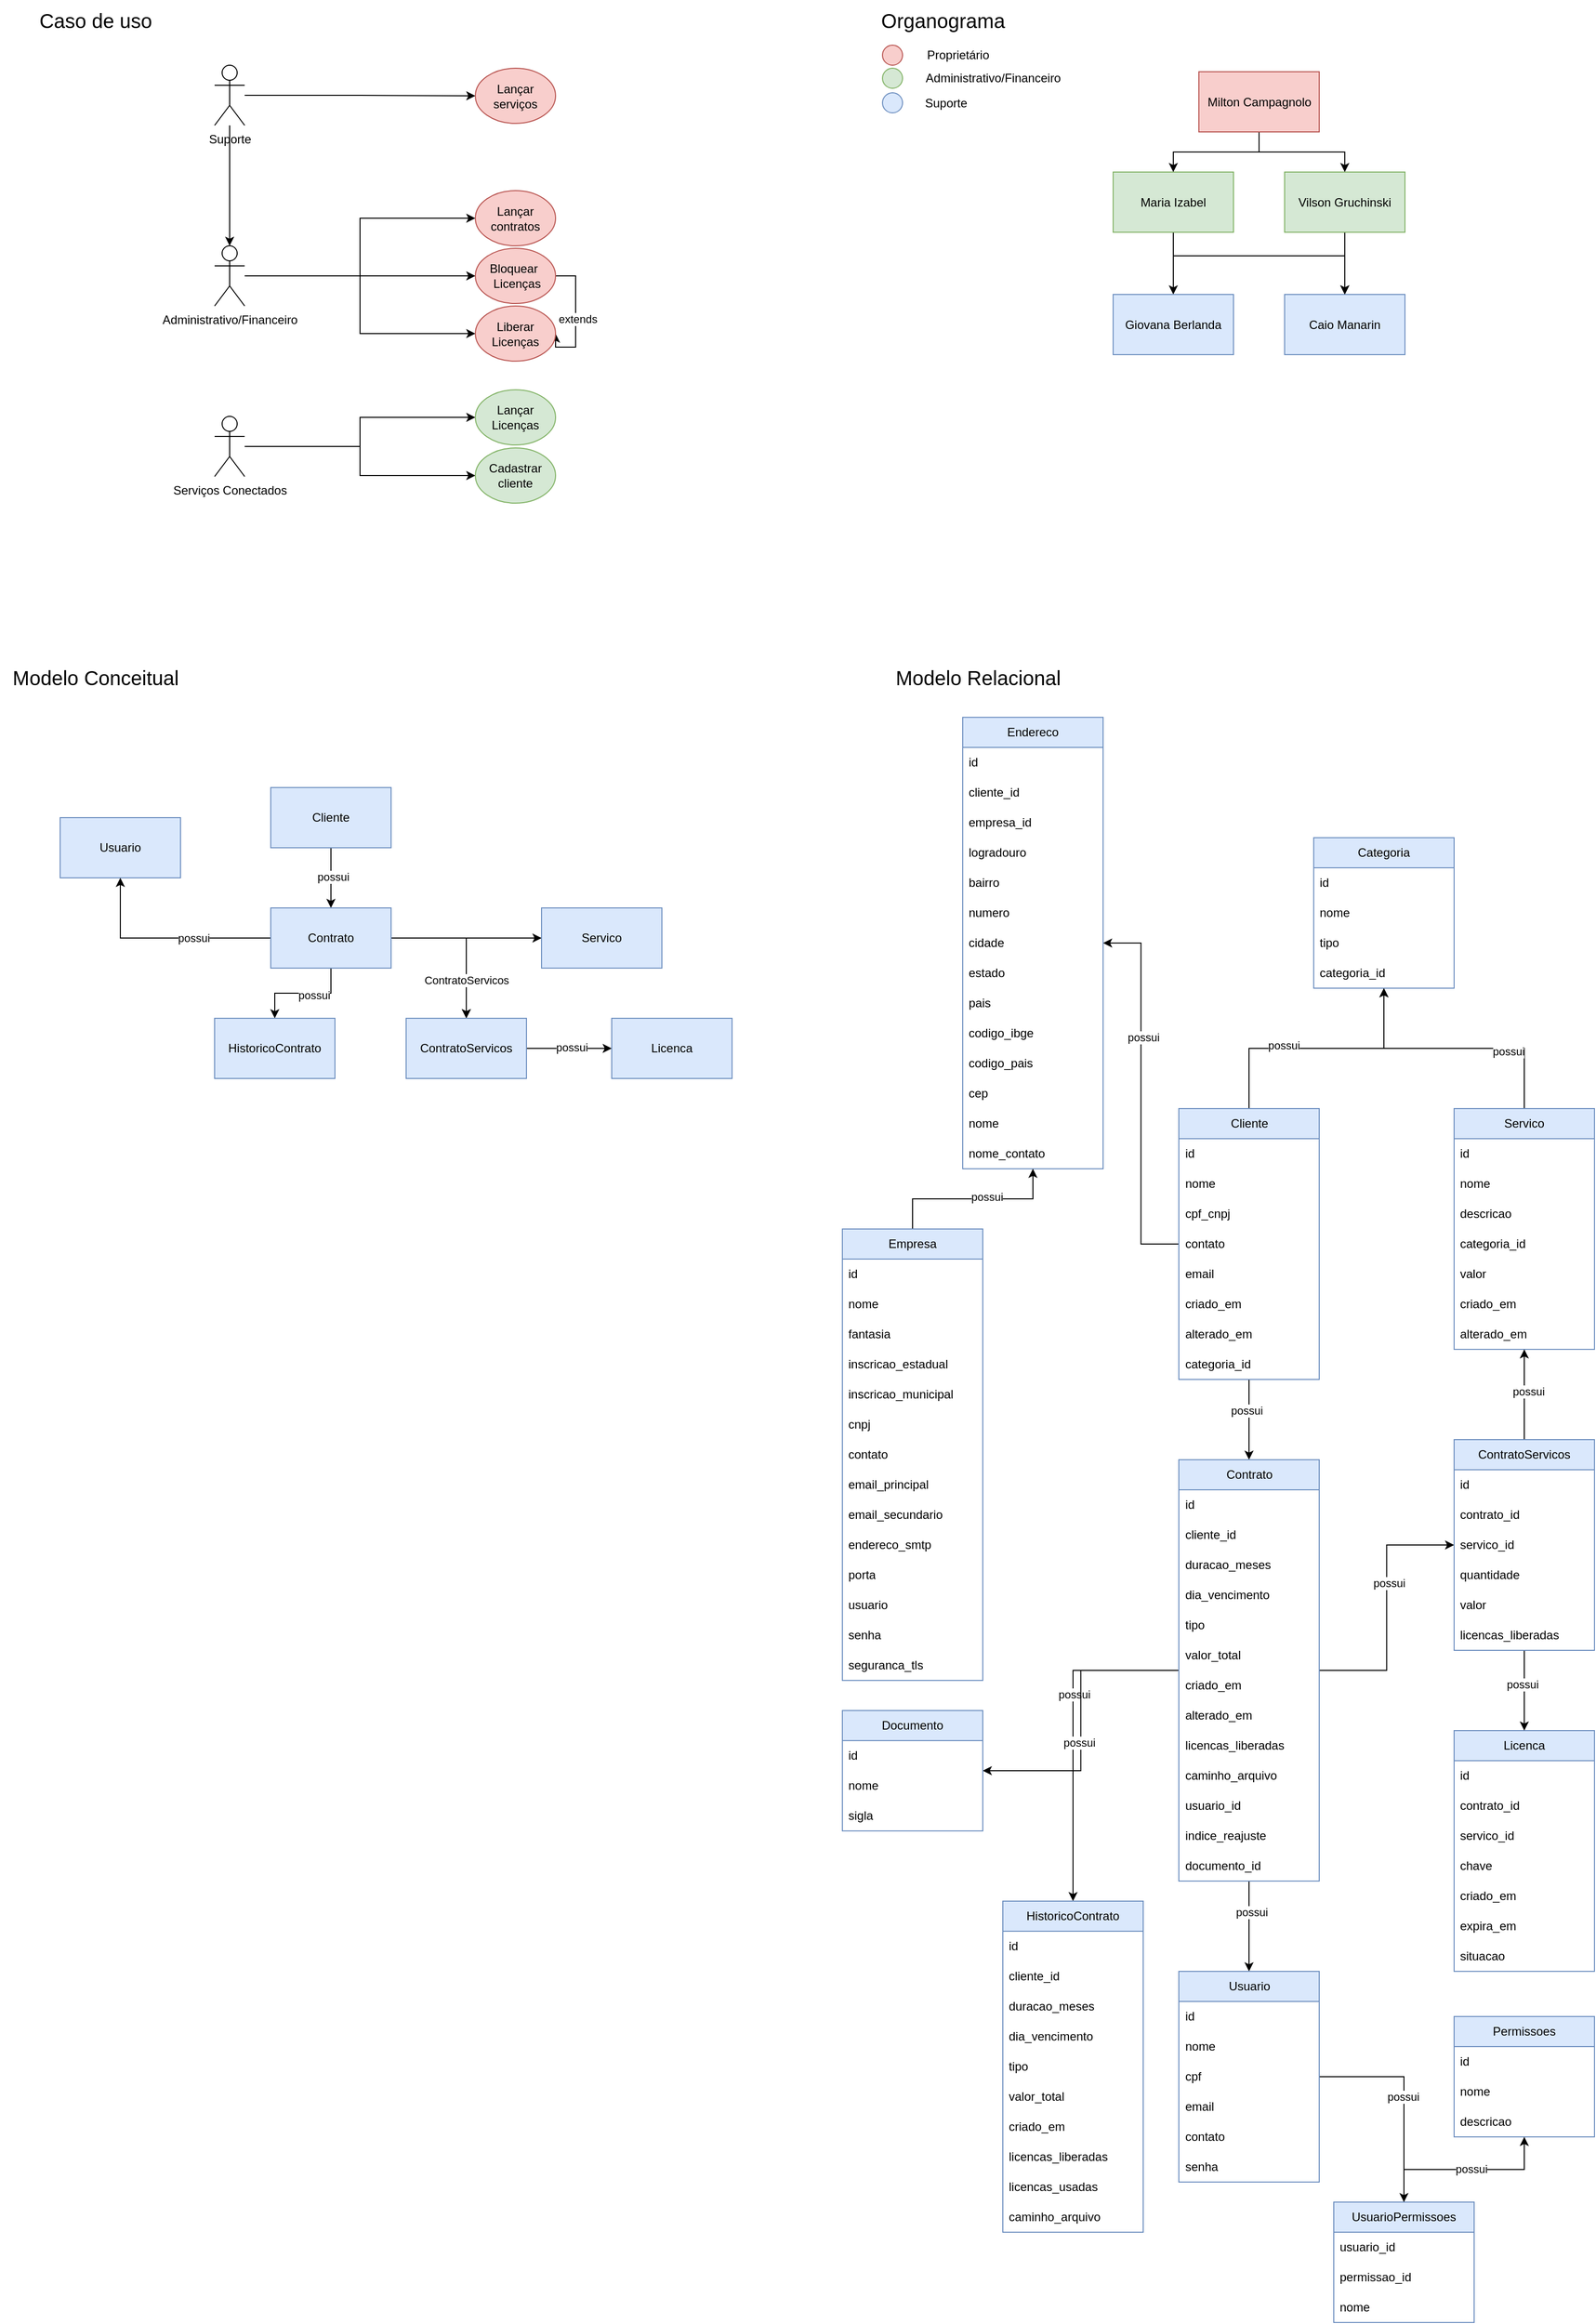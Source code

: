 <mxfile version="24.7.17">
  <diagram name="Página-1" id="0UEJOVfcUPWfkGjR_aAR">
    <mxGraphModel dx="1195" dy="615" grid="1" gridSize="10" guides="1" tooltips="1" connect="1" arrows="1" fold="1" page="1" pageScale="1" pageWidth="827" pageHeight="1169" math="0" shadow="0">
      <root>
        <mxCell id="0" />
        <mxCell id="1" parent="0" />
        <mxCell id="k6ylDdskmMeq9ksoNRne-4" value="" style="edgeStyle=orthogonalEdgeStyle;rounded=0;orthogonalLoop=1;jettySize=auto;html=1;entryX=0.5;entryY=0;entryDx=0;entryDy=0;entryPerimeter=0;" parent="1" source="k6ylDdskmMeq9ksoNRne-1" target="k6ylDdskmMeq9ksoNRne-2" edge="1">
          <mxGeometry relative="1" as="geometry">
            <mxPoint x="259" y="220.0" as="targetPoint" />
          </mxGeometry>
        </mxCell>
        <mxCell id="k6ylDdskmMeq9ksoNRne-11" style="edgeStyle=orthogonalEdgeStyle;rounded=0;orthogonalLoop=1;jettySize=auto;html=1;entryX=0;entryY=0.5;entryDx=0;entryDy=0;" parent="1" source="k6ylDdskmMeq9ksoNRne-1" target="k6ylDdskmMeq9ksoNRne-9" edge="1">
          <mxGeometry relative="1" as="geometry" />
        </mxCell>
        <mxCell id="k6ylDdskmMeq9ksoNRne-1" value="Suporte" style="shape=umlActor;verticalLabelPosition=bottom;verticalAlign=top;html=1;outlineConnect=0;" parent="1" vertex="1">
          <mxGeometry x="244" y="80" width="30" height="60" as="geometry" />
        </mxCell>
        <mxCell id="k6ylDdskmMeq9ksoNRne-13" style="edgeStyle=orthogonalEdgeStyle;rounded=0;orthogonalLoop=1;jettySize=auto;html=1;entryX=0;entryY=0.5;entryDx=0;entryDy=0;" parent="1" source="k6ylDdskmMeq9ksoNRne-2" target="k6ylDdskmMeq9ksoNRne-5" edge="1">
          <mxGeometry relative="1" as="geometry" />
        </mxCell>
        <mxCell id="cDPr39Hs8FU865Z53OOH-1" style="edgeStyle=orthogonalEdgeStyle;rounded=0;orthogonalLoop=1;jettySize=auto;html=1;entryX=0;entryY=0.5;entryDx=0;entryDy=0;" parent="1" source="k6ylDdskmMeq9ksoNRne-2" target="k6ylDdskmMeq9ksoNRne-8" edge="1">
          <mxGeometry relative="1" as="geometry" />
        </mxCell>
        <mxCell id="cDPr39Hs8FU865Z53OOH-3" style="edgeStyle=orthogonalEdgeStyle;rounded=0;orthogonalLoop=1;jettySize=auto;html=1;entryX=0;entryY=0.5;entryDx=0;entryDy=0;" parent="1" source="k6ylDdskmMeq9ksoNRne-2" target="cDPr39Hs8FU865Z53OOH-2" edge="1">
          <mxGeometry relative="1" as="geometry" />
        </mxCell>
        <mxCell id="k6ylDdskmMeq9ksoNRne-2" value="Administrativo/Financeiro" style="shape=umlActor;verticalLabelPosition=bottom;verticalAlign=top;html=1;outlineConnect=0;" parent="1" vertex="1">
          <mxGeometry x="244" y="260" width="30" height="60" as="geometry" />
        </mxCell>
        <mxCell id="k6ylDdskmMeq9ksoNRne-5" value="&lt;span style=&quot;line-height: 107%; font-family: Arial, sans-serif;&quot;&gt;Lançar&lt;br&gt;contratos&lt;/span&gt;" style="ellipse;whiteSpace=wrap;html=1;fillColor=#f8cecc;strokeColor=#b85450;" parent="1" vertex="1">
          <mxGeometry x="504" y="205" width="80" height="55" as="geometry" />
        </mxCell>
        <mxCell id="cDPr39Hs8FU865Z53OOH-23" style="edgeStyle=orthogonalEdgeStyle;rounded=0;orthogonalLoop=1;jettySize=auto;html=1;entryX=1;entryY=0.5;entryDx=0;entryDy=0;" parent="1" source="k6ylDdskmMeq9ksoNRne-8" target="cDPr39Hs8FU865Z53OOH-2" edge="1">
          <mxGeometry relative="1" as="geometry">
            <Array as="points">
              <mxPoint x="604" y="290" />
              <mxPoint x="604" y="361" />
            </Array>
          </mxGeometry>
        </mxCell>
        <mxCell id="cDPr39Hs8FU865Z53OOH-24" value="extends" style="edgeLabel;html=1;align=center;verticalAlign=middle;resizable=0;points=[];" parent="cDPr39Hs8FU865Z53OOH-23" vertex="1" connectable="0">
          <mxGeometry x="0.011" y="2" relative="1" as="geometry">
            <mxPoint as="offset" />
          </mxGeometry>
        </mxCell>
        <mxCell id="k6ylDdskmMeq9ksoNRne-8" value="Bloquear&amp;nbsp; &amp;nbsp;&lt;span style=&quot;background-color: initial;&quot;&gt;Licenças&lt;/span&gt;" style="ellipse;whiteSpace=wrap;html=1;fillColor=#f8cecc;strokeColor=#b85450;" parent="1" vertex="1">
          <mxGeometry x="504" y="262.5" width="80" height="55" as="geometry" />
        </mxCell>
        <mxCell id="k6ylDdskmMeq9ksoNRne-9" value="&lt;font style=&quot;font-size: 12px;&quot; face=&quot;Arial, sans-serif&quot;&gt;Lançar serviços&lt;/font&gt;" style="ellipse;whiteSpace=wrap;html=1;fillColor=#f8cecc;strokeColor=#b85450;" parent="1" vertex="1">
          <mxGeometry x="504" y="83" width="80" height="55" as="geometry" />
        </mxCell>
        <mxCell id="cDPr39Hs8FU865Z53OOH-16" style="edgeStyle=orthogonalEdgeStyle;rounded=0;orthogonalLoop=1;jettySize=auto;html=1;entryX=0.5;entryY=0;entryDx=0;entryDy=0;" parent="1" source="k6ylDdskmMeq9ksoNRne-15" target="k6ylDdskmMeq9ksoNRne-16" edge="1">
          <mxGeometry relative="1" as="geometry" />
        </mxCell>
        <mxCell id="cDPr39Hs8FU865Z53OOH-21" style="edgeStyle=orthogonalEdgeStyle;rounded=0;orthogonalLoop=1;jettySize=auto;html=1;entryX=0.5;entryY=0;entryDx=0;entryDy=0;" parent="1" source="k6ylDdskmMeq9ksoNRne-15" target="k6ylDdskmMeq9ksoNRne-17" edge="1">
          <mxGeometry relative="1" as="geometry">
            <Array as="points">
              <mxPoint x="1200" y="270" />
              <mxPoint x="1371" y="270" />
            </Array>
          </mxGeometry>
        </mxCell>
        <mxCell id="k6ylDdskmMeq9ksoNRne-15" value="Maria Izabel" style="rounded=0;whiteSpace=wrap;html=1;fillColor=#d5e8d4;strokeColor=#82b366;" parent="1" vertex="1">
          <mxGeometry x="1140" y="186.5" width="120" height="60" as="geometry" />
        </mxCell>
        <mxCell id="k6ylDdskmMeq9ksoNRne-16" value="Giovana Berlanda" style="rounded=0;whiteSpace=wrap;html=1;fillColor=#dae8fc;strokeColor=#6c8ebf;" parent="1" vertex="1">
          <mxGeometry x="1140" y="308.5" width="120" height="60" as="geometry" />
        </mxCell>
        <mxCell id="k6ylDdskmMeq9ksoNRne-17" value="Caio Manarin" style="rounded=0;whiteSpace=wrap;html=1;fillColor=#dae8fc;strokeColor=#6c8ebf;" parent="1" vertex="1">
          <mxGeometry x="1311" y="308.5" width="120" height="60" as="geometry" />
        </mxCell>
        <mxCell id="cDPr39Hs8FU865Z53OOH-18" style="edgeStyle=orthogonalEdgeStyle;rounded=0;orthogonalLoop=1;jettySize=auto;html=1;entryX=0.5;entryY=0;entryDx=0;entryDy=0;" parent="1" source="k6ylDdskmMeq9ksoNRne-18" target="k6ylDdskmMeq9ksoNRne-17" edge="1">
          <mxGeometry relative="1" as="geometry" />
        </mxCell>
        <mxCell id="k6ylDdskmMeq9ksoNRne-18" value="Vilson Gruchinski" style="rounded=0;whiteSpace=wrap;html=1;fillColor=#d5e8d4;strokeColor=#82b366;" parent="1" vertex="1">
          <mxGeometry x="1311" y="186.5" width="120" height="60" as="geometry" />
        </mxCell>
        <mxCell id="k6ylDdskmMeq9ksoNRne-20" style="edgeStyle=orthogonalEdgeStyle;rounded=0;orthogonalLoop=1;jettySize=auto;html=1;exitX=0.5;exitY=1;exitDx=0;exitDy=0;entryX=0.5;entryY=0;entryDx=0;entryDy=0;" parent="1" source="k6ylDdskmMeq9ksoNRne-19" target="k6ylDdskmMeq9ksoNRne-15" edge="1">
          <mxGeometry relative="1" as="geometry" />
        </mxCell>
        <mxCell id="k6ylDdskmMeq9ksoNRne-21" style="edgeStyle=orthogonalEdgeStyle;rounded=0;orthogonalLoop=1;jettySize=auto;html=1;entryX=0.5;entryY=0;entryDx=0;entryDy=0;" parent="1" source="k6ylDdskmMeq9ksoNRne-19" target="k6ylDdskmMeq9ksoNRne-18" edge="1">
          <mxGeometry relative="1" as="geometry" />
        </mxCell>
        <mxCell id="k6ylDdskmMeq9ksoNRne-19" value="Milton Campagnolo" style="rounded=0;whiteSpace=wrap;html=1;fillColor=#f8cecc;strokeColor=#b85450;" parent="1" vertex="1">
          <mxGeometry x="1225.5" y="86.5" width="120" height="60" as="geometry" />
        </mxCell>
        <mxCell id="k6ylDdskmMeq9ksoNRne-24" value="Organograma" style="text;html=1;align=center;verticalAlign=middle;resizable=0;points=[];autosize=1;strokeColor=none;fillColor=none;fontSize=20;" parent="1" vertex="1">
          <mxGeometry x="895" y="15" width="150" height="40" as="geometry" />
        </mxCell>
        <mxCell id="k6ylDdskmMeq9ksoNRne-25" value="Caso de uso" style="text;html=1;align=center;verticalAlign=middle;resizable=0;points=[];autosize=1;strokeColor=none;fillColor=none;fontSize=20;" parent="1" vertex="1">
          <mxGeometry x="55" y="15" width="140" height="40" as="geometry" />
        </mxCell>
        <mxCell id="k6ylDdskmMeq9ksoNRne-31" style="edgeStyle=orthogonalEdgeStyle;rounded=0;orthogonalLoop=1;jettySize=auto;html=1;entryX=0;entryY=0.5;entryDx=0;entryDy=0;" parent="1" source="k6ylDdskmMeq9ksoNRne-26" target="k6ylDdskmMeq9ksoNRne-28" edge="1">
          <mxGeometry relative="1" as="geometry" />
        </mxCell>
        <mxCell id="k6ylDdskmMeq9ksoNRne-32" style="edgeStyle=orthogonalEdgeStyle;rounded=0;orthogonalLoop=1;jettySize=auto;html=1;entryX=0;entryY=0.5;entryDx=0;entryDy=0;" parent="1" source="k6ylDdskmMeq9ksoNRne-26" target="k6ylDdskmMeq9ksoNRne-29" edge="1">
          <mxGeometry relative="1" as="geometry" />
        </mxCell>
        <mxCell id="k6ylDdskmMeq9ksoNRne-26" value="Serviços Conectados" style="shape=umlActor;verticalLabelPosition=bottom;verticalAlign=top;html=1;outlineConnect=0;" parent="1" vertex="1">
          <mxGeometry x="244" y="430" width="30" height="60" as="geometry" />
        </mxCell>
        <mxCell id="k6ylDdskmMeq9ksoNRne-28" value="&lt;font face=&quot;Arial, sans-serif&quot;&gt;Lançar Licenças&lt;/font&gt;" style="ellipse;whiteSpace=wrap;html=1;fillColor=#d5e8d4;strokeColor=#82b366;" parent="1" vertex="1">
          <mxGeometry x="504" y="403.5" width="80" height="55" as="geometry" />
        </mxCell>
        <mxCell id="k6ylDdskmMeq9ksoNRne-29" value="&lt;font face=&quot;Arial, sans-serif&quot;&gt;Cadastrar cliente&lt;/font&gt;" style="ellipse;whiteSpace=wrap;html=1;fillColor=#d5e8d4;strokeColor=#82b366;" parent="1" vertex="1">
          <mxGeometry x="504" y="461.5" width="80" height="55" as="geometry" />
        </mxCell>
        <mxCell id="k6ylDdskmMeq9ksoNRne-34" value="Modelo Conceitual" style="text;html=1;align=center;verticalAlign=middle;resizable=0;points=[];autosize=1;strokeColor=none;fillColor=none;fontSize=20;" parent="1" vertex="1">
          <mxGeometry x="30" y="670" width="190" height="40" as="geometry" />
        </mxCell>
        <mxCell id="cDPr39Hs8FU865Z53OOH-2" value="Liberar Licenças" style="ellipse;whiteSpace=wrap;html=1;fillColor=#f8cecc;strokeColor=#b85450;" parent="1" vertex="1">
          <mxGeometry x="504" y="320" width="80" height="55" as="geometry" />
        </mxCell>
        <mxCell id="cDPr39Hs8FU865Z53OOH-4" value="" style="ellipse;whiteSpace=wrap;html=1;aspect=fixed;fillColor=#f8cecc;strokeColor=#b85450;" parent="1" vertex="1">
          <mxGeometry x="910" y="60" width="20" height="20" as="geometry" />
        </mxCell>
        <mxCell id="cDPr39Hs8FU865Z53OOH-5" value="" style="ellipse;whiteSpace=wrap;html=1;aspect=fixed;fillColor=#d5e8d4;strokeColor=#82b366;" parent="1" vertex="1">
          <mxGeometry x="910" y="83" width="20" height="20" as="geometry" />
        </mxCell>
        <mxCell id="cDPr39Hs8FU865Z53OOH-6" value="" style="ellipse;whiteSpace=wrap;html=1;aspect=fixed;fillColor=#dae8fc;strokeColor=#6c8ebf;" parent="1" vertex="1">
          <mxGeometry x="910" y="107.5" width="20" height="20" as="geometry" />
        </mxCell>
        <mxCell id="cDPr39Hs8FU865Z53OOH-7" value="Proprietário" style="text;html=1;align=center;verticalAlign=middle;resizable=0;points=[];autosize=1;strokeColor=none;fillColor=none;" parent="1" vertex="1">
          <mxGeometry x="940" y="55" width="90" height="30" as="geometry" />
        </mxCell>
        <mxCell id="cDPr39Hs8FU865Z53OOH-8" value="Administrativo/Financeiro" style="text;html=1;align=center;verticalAlign=middle;resizable=0;points=[];autosize=1;strokeColor=none;fillColor=none;" parent="1" vertex="1">
          <mxGeometry x="940" y="78" width="160" height="30" as="geometry" />
        </mxCell>
        <mxCell id="cDPr39Hs8FU865Z53OOH-9" value="Suporte" style="text;html=1;align=center;verticalAlign=middle;resizable=0;points=[];autosize=1;strokeColor=none;fillColor=none;" parent="1" vertex="1">
          <mxGeometry x="938" y="103" width="70" height="30" as="geometry" />
        </mxCell>
        <mxCell id="cDPr39Hs8FU865Z53OOH-22" value="Modelo Relacional" style="text;html=1;align=center;verticalAlign=middle;resizable=0;points=[];autosize=1;strokeColor=none;fillColor=none;fontSize=20;" parent="1" vertex="1">
          <mxGeometry x="910" y="670" width="190" height="40" as="geometry" />
        </mxCell>
        <mxCell id="cDPr39Hs8FU865Z53OOH-33" style="edgeStyle=orthogonalEdgeStyle;rounded=0;orthogonalLoop=1;jettySize=auto;html=1;entryX=0.5;entryY=0;entryDx=0;entryDy=0;" parent="1" source="cDPr39Hs8FU865Z53OOH-26" target="cDPr39Hs8FU865Z53OOH-28" edge="1">
          <mxGeometry relative="1" as="geometry" />
        </mxCell>
        <mxCell id="cDPr39Hs8FU865Z53OOH-34" value="possui" style="edgeLabel;html=1;align=center;verticalAlign=middle;resizable=0;points=[];" parent="cDPr39Hs8FU865Z53OOH-33" vertex="1" connectable="0">
          <mxGeometry x="-0.035" y="2" relative="1" as="geometry">
            <mxPoint as="offset" />
          </mxGeometry>
        </mxCell>
        <mxCell id="cDPr39Hs8FU865Z53OOH-26" value="Cliente" style="rounded=0;whiteSpace=wrap;html=1;fillColor=#dae8fc;strokeColor=#6c8ebf;" parent="1" vertex="1">
          <mxGeometry x="300" y="800" width="120" height="60" as="geometry" />
        </mxCell>
        <mxCell id="cDPr39Hs8FU865Z53OOH-27" value="Usuario" style="rounded=0;whiteSpace=wrap;html=1;fillColor=#dae8fc;strokeColor=#6c8ebf;" parent="1" vertex="1">
          <mxGeometry x="90" y="830" width="120" height="60" as="geometry" />
        </mxCell>
        <mxCell id="cDPr39Hs8FU865Z53OOH-35" style="edgeStyle=orthogonalEdgeStyle;rounded=0;orthogonalLoop=1;jettySize=auto;html=1;entryX=0;entryY=0.5;entryDx=0;entryDy=0;" parent="1" source="cDPr39Hs8FU865Z53OOH-28" target="cDPr39Hs8FU865Z53OOH-29" edge="1">
          <mxGeometry relative="1" as="geometry" />
        </mxCell>
        <mxCell id="cDPr39Hs8FU865Z53OOH-37" style="edgeStyle=orthogonalEdgeStyle;rounded=0;orthogonalLoop=1;jettySize=auto;html=1;entryX=0.5;entryY=0;entryDx=0;entryDy=0;" parent="1" source="cDPr39Hs8FU865Z53OOH-28" target="cDPr39Hs8FU865Z53OOH-30" edge="1">
          <mxGeometry relative="1" as="geometry" />
        </mxCell>
        <mxCell id="cDPr39Hs8FU865Z53OOH-45" style="edgeStyle=orthogonalEdgeStyle;rounded=0;orthogonalLoop=1;jettySize=auto;html=1;entryX=0.5;entryY=1;entryDx=0;entryDy=0;" parent="1" source="cDPr39Hs8FU865Z53OOH-28" target="cDPr39Hs8FU865Z53OOH-27" edge="1">
          <mxGeometry relative="1" as="geometry" />
        </mxCell>
        <mxCell id="cDPr39Hs8FU865Z53OOH-47" value="possui" style="edgeLabel;html=1;align=center;verticalAlign=middle;resizable=0;points=[];" parent="cDPr39Hs8FU865Z53OOH-45" vertex="1" connectable="0">
          <mxGeometry x="-0.265" relative="1" as="geometry">
            <mxPoint as="offset" />
          </mxGeometry>
        </mxCell>
        <mxCell id="B60F3krUKJ2s6QWx691w-2" value="" style="edgeStyle=orthogonalEdgeStyle;rounded=0;orthogonalLoop=1;jettySize=auto;html=1;" parent="1" source="cDPr39Hs8FU865Z53OOH-28" target="B60F3krUKJ2s6QWx691w-1" edge="1">
          <mxGeometry relative="1" as="geometry" />
        </mxCell>
        <mxCell id="B60F3krUKJ2s6QWx691w-3" value="possui" style="edgeLabel;html=1;align=center;verticalAlign=middle;resizable=0;points=[];" parent="B60F3krUKJ2s6QWx691w-2" vertex="1" connectable="0">
          <mxGeometry x="-0.2" y="2" relative="1" as="geometry">
            <mxPoint as="offset" />
          </mxGeometry>
        </mxCell>
        <mxCell id="cDPr39Hs8FU865Z53OOH-28" value="Contrato" style="rounded=0;whiteSpace=wrap;html=1;fillColor=#dae8fc;strokeColor=#6c8ebf;" parent="1" vertex="1">
          <mxGeometry x="300" y="920" width="120" height="60" as="geometry" />
        </mxCell>
        <mxCell id="cDPr39Hs8FU865Z53OOH-38" style="edgeStyle=orthogonalEdgeStyle;rounded=0;orthogonalLoop=1;jettySize=auto;html=1;entryX=0.5;entryY=0;entryDx=0;entryDy=0;" parent="1" source="cDPr39Hs8FU865Z53OOH-29" target="cDPr39Hs8FU865Z53OOH-30" edge="1">
          <mxGeometry relative="1" as="geometry" />
        </mxCell>
        <mxCell id="cDPr39Hs8FU865Z53OOH-39" value="ContratoServicos" style="edgeLabel;html=1;align=center;verticalAlign=middle;resizable=0;points=[];" parent="cDPr39Hs8FU865Z53OOH-38" vertex="1" connectable="0">
          <mxGeometry x="0.505" relative="1" as="geometry">
            <mxPoint as="offset" />
          </mxGeometry>
        </mxCell>
        <mxCell id="cDPr39Hs8FU865Z53OOH-29" value="Servico" style="rounded=0;whiteSpace=wrap;html=1;fillColor=#dae8fc;strokeColor=#6c8ebf;" parent="1" vertex="1">
          <mxGeometry x="570" y="920" width="120" height="60" as="geometry" />
        </mxCell>
        <mxCell id="B60F3krUKJ2s6QWx691w-170" style="edgeStyle=orthogonalEdgeStyle;rounded=0;orthogonalLoop=1;jettySize=auto;html=1;" parent="1" source="cDPr39Hs8FU865Z53OOH-30" target="cDPr39Hs8FU865Z53OOH-40" edge="1">
          <mxGeometry relative="1" as="geometry" />
        </mxCell>
        <mxCell id="B60F3krUKJ2s6QWx691w-171" value="possui" style="edgeLabel;html=1;align=center;verticalAlign=middle;resizable=0;points=[];" parent="B60F3krUKJ2s6QWx691w-170" vertex="1" connectable="0">
          <mxGeometry x="0.058" y="1" relative="1" as="geometry">
            <mxPoint as="offset" />
          </mxGeometry>
        </mxCell>
        <mxCell id="cDPr39Hs8FU865Z53OOH-30" value="ContratoServicos" style="rounded=0;whiteSpace=wrap;html=1;fillColor=#dae8fc;strokeColor=#6c8ebf;" parent="1" vertex="1">
          <mxGeometry x="435" y="1030" width="120" height="60" as="geometry" />
        </mxCell>
        <mxCell id="cDPr39Hs8FU865Z53OOH-40" value="Licenca" style="rounded=0;whiteSpace=wrap;html=1;fillColor=#dae8fc;strokeColor=#6c8ebf;" parent="1" vertex="1">
          <mxGeometry x="640" y="1030" width="120" height="60" as="geometry" />
        </mxCell>
        <mxCell id="B60F3krUKJ2s6QWx691w-1" value="HistoricoContrato" style="rounded=0;whiteSpace=wrap;html=1;fillColor=#dae8fc;strokeColor=#6c8ebf;" parent="1" vertex="1">
          <mxGeometry x="244" y="1030" width="120" height="60" as="geometry" />
        </mxCell>
        <mxCell id="B60F3krUKJ2s6QWx691w-92" style="edgeStyle=orthogonalEdgeStyle;rounded=0;orthogonalLoop=1;jettySize=auto;html=1;" parent="1" source="B60F3krUKJ2s6QWx691w-4" target="B60F3krUKJ2s6QWx691w-41" edge="1">
          <mxGeometry relative="1" as="geometry" />
        </mxCell>
        <mxCell id="B60F3krUKJ2s6QWx691w-93" value="possui" style="edgeLabel;html=1;align=center;verticalAlign=middle;resizable=0;points=[];" parent="B60F3krUKJ2s6QWx691w-92" vertex="1" connectable="0">
          <mxGeometry x="-0.238" y="-3" relative="1" as="geometry">
            <mxPoint as="offset" />
          </mxGeometry>
        </mxCell>
        <mxCell id="B60F3krUKJ2s6QWx691w-123" style="edgeStyle=orthogonalEdgeStyle;rounded=0;orthogonalLoop=1;jettySize=auto;html=1;" parent="1" source="B60F3krUKJ2s6QWx691w-4" target="B60F3krUKJ2s6QWx691w-11" edge="1">
          <mxGeometry relative="1" as="geometry" />
        </mxCell>
        <mxCell id="B60F3krUKJ2s6QWx691w-124" value="possui" style="edgeLabel;html=1;align=center;verticalAlign=middle;resizable=0;points=[];" parent="B60F3krUKJ2s6QWx691w-123" vertex="1" connectable="0">
          <mxGeometry x="0.3" y="-2" relative="1" as="geometry">
            <mxPoint as="offset" />
          </mxGeometry>
        </mxCell>
        <mxCell id="B60F3krUKJ2s6QWx691w-167" style="edgeStyle=orthogonalEdgeStyle;rounded=0;orthogonalLoop=1;jettySize=auto;html=1;" parent="1" source="B60F3krUKJ2s6QWx691w-4" target="B60F3krUKJ2s6QWx691w-51" edge="1">
          <mxGeometry relative="1" as="geometry" />
        </mxCell>
        <mxCell id="B60F3krUKJ2s6QWx691w-168" value="possui" style="edgeLabel;html=1;align=center;verticalAlign=middle;resizable=0;points=[];" parent="B60F3krUKJ2s6QWx691w-167" vertex="1" connectable="0">
          <mxGeometry x="-0.257" y="3" relative="1" as="geometry">
            <mxPoint as="offset" />
          </mxGeometry>
        </mxCell>
        <mxCell id="B60F3krUKJ2s6QWx691w-4" value="Cliente" style="swimlane;fontStyle=0;childLayout=stackLayout;horizontal=1;startSize=30;horizontalStack=0;resizeParent=1;resizeParentMax=0;resizeLast=0;collapsible=1;marginBottom=0;whiteSpace=wrap;html=1;fillColor=#dae8fc;strokeColor=#6c8ebf;" parent="1" vertex="1">
          <mxGeometry x="1205.5" y="1120" width="140" height="270" as="geometry" />
        </mxCell>
        <mxCell id="B60F3krUKJ2s6QWx691w-5" value="id" style="text;strokeColor=none;fillColor=none;align=left;verticalAlign=middle;spacingLeft=4;spacingRight=4;overflow=hidden;points=[[0,0.5],[1,0.5]];portConstraint=eastwest;rotatable=0;whiteSpace=wrap;html=1;" parent="B60F3krUKJ2s6QWx691w-4" vertex="1">
          <mxGeometry y="30" width="140" height="30" as="geometry" />
        </mxCell>
        <mxCell id="B60F3krUKJ2s6QWx691w-6" value="nome" style="text;strokeColor=none;fillColor=none;align=left;verticalAlign=middle;spacingLeft=4;spacingRight=4;overflow=hidden;points=[[0,0.5],[1,0.5]];portConstraint=eastwest;rotatable=0;whiteSpace=wrap;html=1;" parent="B60F3krUKJ2s6QWx691w-4" vertex="1">
          <mxGeometry y="60" width="140" height="30" as="geometry" />
        </mxCell>
        <mxCell id="B60F3krUKJ2s6QWx691w-7" value="cpf_cnpj" style="text;strokeColor=none;fillColor=none;align=left;verticalAlign=middle;spacingLeft=4;spacingRight=4;overflow=hidden;points=[[0,0.5],[1,0.5]];portConstraint=eastwest;rotatable=0;whiteSpace=wrap;html=1;" parent="B60F3krUKJ2s6QWx691w-4" vertex="1">
          <mxGeometry y="90" width="140" height="30" as="geometry" />
        </mxCell>
        <mxCell id="B60F3krUKJ2s6QWx691w-8" value="contato" style="text;strokeColor=none;fillColor=none;align=left;verticalAlign=middle;spacingLeft=4;spacingRight=4;overflow=hidden;points=[[0,0.5],[1,0.5]];portConstraint=eastwest;rotatable=0;whiteSpace=wrap;html=1;" parent="B60F3krUKJ2s6QWx691w-4" vertex="1">
          <mxGeometry y="120" width="140" height="30" as="geometry" />
        </mxCell>
        <mxCell id="B60F3krUKJ2s6QWx691w-9" value="email" style="text;strokeColor=none;fillColor=none;align=left;verticalAlign=middle;spacingLeft=4;spacingRight=4;overflow=hidden;points=[[0,0.5],[1,0.5]];portConstraint=eastwest;rotatable=0;whiteSpace=wrap;html=1;" parent="B60F3krUKJ2s6QWx691w-4" vertex="1">
          <mxGeometry y="150" width="140" height="30" as="geometry" />
        </mxCell>
        <mxCell id="B60F3krUKJ2s6QWx691w-47" value="criado_em" style="text;strokeColor=none;fillColor=none;align=left;verticalAlign=middle;spacingLeft=4;spacingRight=4;overflow=hidden;points=[[0,0.5],[1,0.5]];portConstraint=eastwest;rotatable=0;whiteSpace=wrap;html=1;" parent="B60F3krUKJ2s6QWx691w-4" vertex="1">
          <mxGeometry y="180" width="140" height="30" as="geometry" />
        </mxCell>
        <mxCell id="B60F3krUKJ2s6QWx691w-48" value="alterado_em" style="text;strokeColor=none;fillColor=none;align=left;verticalAlign=middle;spacingLeft=4;spacingRight=4;overflow=hidden;points=[[0,0.5],[1,0.5]];portConstraint=eastwest;rotatable=0;whiteSpace=wrap;html=1;" parent="B60F3krUKJ2s6QWx691w-4" vertex="1">
          <mxGeometry y="210" width="140" height="30" as="geometry" />
        </mxCell>
        <mxCell id="B60F3krUKJ2s6QWx691w-73" value="categoria_id" style="text;strokeColor=none;fillColor=none;align=left;verticalAlign=middle;spacingLeft=4;spacingRight=4;overflow=hidden;points=[[0,0.5],[1,0.5]];portConstraint=eastwest;rotatable=0;whiteSpace=wrap;html=1;" parent="B60F3krUKJ2s6QWx691w-4" vertex="1">
          <mxGeometry y="240" width="140" height="30" as="geometry" />
        </mxCell>
        <mxCell id="B60F3krUKJ2s6QWx691w-11" value="Endereco" style="swimlane;fontStyle=0;childLayout=stackLayout;horizontal=1;startSize=30;horizontalStack=0;resizeParent=1;resizeParentMax=0;resizeLast=0;collapsible=1;marginBottom=0;whiteSpace=wrap;html=1;fillColor=#dae8fc;strokeColor=#6c8ebf;" parent="1" vertex="1">
          <mxGeometry x="990" y="730" width="140" height="450" as="geometry" />
        </mxCell>
        <mxCell id="B60F3krUKJ2s6QWx691w-12" value="id" style="text;strokeColor=none;fillColor=none;align=left;verticalAlign=middle;spacingLeft=4;spacingRight=4;overflow=hidden;points=[[0,0.5],[1,0.5]];portConstraint=eastwest;rotatable=0;whiteSpace=wrap;html=1;" parent="B60F3krUKJ2s6QWx691w-11" vertex="1">
          <mxGeometry y="30" width="140" height="30" as="geometry" />
        </mxCell>
        <mxCell id="B60F3krUKJ2s6QWx691w-13" value="cliente_id" style="text;strokeColor=none;fillColor=none;align=left;verticalAlign=middle;spacingLeft=4;spacingRight=4;overflow=hidden;points=[[0,0.5],[1,0.5]];portConstraint=eastwest;rotatable=0;whiteSpace=wrap;html=1;" parent="B60F3krUKJ2s6QWx691w-11" vertex="1">
          <mxGeometry y="60" width="140" height="30" as="geometry" />
        </mxCell>
        <mxCell id="B60F3krUKJ2s6QWx691w-14" value="empresa_id" style="text;strokeColor=none;fillColor=none;align=left;verticalAlign=middle;spacingLeft=4;spacingRight=4;overflow=hidden;points=[[0,0.5],[1,0.5]];portConstraint=eastwest;rotatable=0;whiteSpace=wrap;html=1;" parent="B60F3krUKJ2s6QWx691w-11" vertex="1">
          <mxGeometry y="90" width="140" height="30" as="geometry" />
        </mxCell>
        <mxCell id="B60F3krUKJ2s6QWx691w-15" value="logradouro" style="text;strokeColor=none;fillColor=none;align=left;verticalAlign=middle;spacingLeft=4;spacingRight=4;overflow=hidden;points=[[0,0.5],[1,0.5]];portConstraint=eastwest;rotatable=0;whiteSpace=wrap;html=1;" parent="B60F3krUKJ2s6QWx691w-11" vertex="1">
          <mxGeometry y="120" width="140" height="30" as="geometry" />
        </mxCell>
        <mxCell id="B60F3krUKJ2s6QWx691w-16" value="bairro" style="text;strokeColor=none;fillColor=none;align=left;verticalAlign=middle;spacingLeft=4;spacingRight=4;overflow=hidden;points=[[0,0.5],[1,0.5]];portConstraint=eastwest;rotatable=0;whiteSpace=wrap;html=1;" parent="B60F3krUKJ2s6QWx691w-11" vertex="1">
          <mxGeometry y="150" width="140" height="30" as="geometry" />
        </mxCell>
        <mxCell id="B60F3krUKJ2s6QWx691w-32" value="numero" style="text;strokeColor=none;fillColor=none;align=left;verticalAlign=middle;spacingLeft=4;spacingRight=4;overflow=hidden;points=[[0,0.5],[1,0.5]];portConstraint=eastwest;rotatable=0;whiteSpace=wrap;html=1;" parent="B60F3krUKJ2s6QWx691w-11" vertex="1">
          <mxGeometry y="180" width="140" height="30" as="geometry" />
        </mxCell>
        <mxCell id="B60F3krUKJ2s6QWx691w-33" value="cidade" style="text;strokeColor=none;fillColor=none;align=left;verticalAlign=middle;spacingLeft=4;spacingRight=4;overflow=hidden;points=[[0,0.5],[1,0.5]];portConstraint=eastwest;rotatable=0;whiteSpace=wrap;html=1;" parent="B60F3krUKJ2s6QWx691w-11" vertex="1">
          <mxGeometry y="210" width="140" height="30" as="geometry" />
        </mxCell>
        <mxCell id="B60F3krUKJ2s6QWx691w-34" value="estado" style="text;strokeColor=none;fillColor=none;align=left;verticalAlign=middle;spacingLeft=4;spacingRight=4;overflow=hidden;points=[[0,0.5],[1,0.5]];portConstraint=eastwest;rotatable=0;whiteSpace=wrap;html=1;" parent="B60F3krUKJ2s6QWx691w-11" vertex="1">
          <mxGeometry y="240" width="140" height="30" as="geometry" />
        </mxCell>
        <mxCell id="B60F3krUKJ2s6QWx691w-35" value="pais" style="text;strokeColor=none;fillColor=none;align=left;verticalAlign=middle;spacingLeft=4;spacingRight=4;overflow=hidden;points=[[0,0.5],[1,0.5]];portConstraint=eastwest;rotatable=0;whiteSpace=wrap;html=1;" parent="B60F3krUKJ2s6QWx691w-11" vertex="1">
          <mxGeometry y="270" width="140" height="30" as="geometry" />
        </mxCell>
        <mxCell id="B60F3krUKJ2s6QWx691w-36" value="codigo_ibge" style="text;strokeColor=none;fillColor=none;align=left;verticalAlign=middle;spacingLeft=4;spacingRight=4;overflow=hidden;points=[[0,0.5],[1,0.5]];portConstraint=eastwest;rotatable=0;whiteSpace=wrap;html=1;" parent="B60F3krUKJ2s6QWx691w-11" vertex="1">
          <mxGeometry y="300" width="140" height="30" as="geometry" />
        </mxCell>
        <mxCell id="B60F3krUKJ2s6QWx691w-37" value="codigo_pais" style="text;strokeColor=none;fillColor=none;align=left;verticalAlign=middle;spacingLeft=4;spacingRight=4;overflow=hidden;points=[[0,0.5],[1,0.5]];portConstraint=eastwest;rotatable=0;whiteSpace=wrap;html=1;" parent="B60F3krUKJ2s6QWx691w-11" vertex="1">
          <mxGeometry y="330" width="140" height="30" as="geometry" />
        </mxCell>
        <mxCell id="B60F3krUKJ2s6QWx691w-38" value="cep" style="text;strokeColor=none;fillColor=none;align=left;verticalAlign=middle;spacingLeft=4;spacingRight=4;overflow=hidden;points=[[0,0.5],[1,0.5]];portConstraint=eastwest;rotatable=0;whiteSpace=wrap;html=1;" parent="B60F3krUKJ2s6QWx691w-11" vertex="1">
          <mxGeometry y="360" width="140" height="30" as="geometry" />
        </mxCell>
        <mxCell id="B60F3krUKJ2s6QWx691w-39" value="nome" style="text;strokeColor=none;fillColor=none;align=left;verticalAlign=middle;spacingLeft=4;spacingRight=4;overflow=hidden;points=[[0,0.5],[1,0.5]];portConstraint=eastwest;rotatable=0;whiteSpace=wrap;html=1;" parent="B60F3krUKJ2s6QWx691w-11" vertex="1">
          <mxGeometry y="390" width="140" height="30" as="geometry" />
        </mxCell>
        <mxCell id="B60F3krUKJ2s6QWx691w-40" value="nome_contato" style="text;strokeColor=none;fillColor=none;align=left;verticalAlign=middle;spacingLeft=4;spacingRight=4;overflow=hidden;points=[[0,0.5],[1,0.5]];portConstraint=eastwest;rotatable=0;whiteSpace=wrap;html=1;" parent="B60F3krUKJ2s6QWx691w-11" vertex="1">
          <mxGeometry y="420" width="140" height="30" as="geometry" />
        </mxCell>
        <mxCell id="B60F3krUKJ2s6QWx691w-122" style="edgeStyle=orthogonalEdgeStyle;rounded=0;orthogonalLoop=1;jettySize=auto;html=1;" parent="1" source="B60F3krUKJ2s6QWx691w-17" target="B60F3krUKJ2s6QWx691w-11" edge="1">
          <mxGeometry relative="1" as="geometry" />
        </mxCell>
        <mxCell id="B60F3krUKJ2s6QWx691w-125" value="possui" style="edgeLabel;html=1;align=center;verticalAlign=middle;resizable=0;points=[];" parent="B60F3krUKJ2s6QWx691w-122" vertex="1" connectable="0">
          <mxGeometry x="0.15" y="2" relative="1" as="geometry">
            <mxPoint as="offset" />
          </mxGeometry>
        </mxCell>
        <mxCell id="B60F3krUKJ2s6QWx691w-17" value="Empresa" style="swimlane;fontStyle=0;childLayout=stackLayout;horizontal=1;startSize=30;horizontalStack=0;resizeParent=1;resizeParentMax=0;resizeLast=0;collapsible=1;marginBottom=0;whiteSpace=wrap;html=1;fillColor=#dae8fc;strokeColor=#6c8ebf;" parent="1" vertex="1">
          <mxGeometry x="870" y="1240" width="140" height="450" as="geometry" />
        </mxCell>
        <mxCell id="B60F3krUKJ2s6QWx691w-18" value="id" style="text;strokeColor=none;fillColor=none;align=left;verticalAlign=middle;spacingLeft=4;spacingRight=4;overflow=hidden;points=[[0,0.5],[1,0.5]];portConstraint=eastwest;rotatable=0;whiteSpace=wrap;html=1;" parent="B60F3krUKJ2s6QWx691w-17" vertex="1">
          <mxGeometry y="30" width="140" height="30" as="geometry" />
        </mxCell>
        <mxCell id="B60F3krUKJ2s6QWx691w-19" value="nome" style="text;strokeColor=none;fillColor=none;align=left;verticalAlign=middle;spacingLeft=4;spacingRight=4;overflow=hidden;points=[[0,0.5],[1,0.5]];portConstraint=eastwest;rotatable=0;whiteSpace=wrap;html=1;" parent="B60F3krUKJ2s6QWx691w-17" vertex="1">
          <mxGeometry y="60" width="140" height="30" as="geometry" />
        </mxCell>
        <mxCell id="B60F3krUKJ2s6QWx691w-20" value="fantasia" style="text;strokeColor=none;fillColor=none;align=left;verticalAlign=middle;spacingLeft=4;spacingRight=4;overflow=hidden;points=[[0,0.5],[1,0.5]];portConstraint=eastwest;rotatable=0;whiteSpace=wrap;html=1;" parent="B60F3krUKJ2s6QWx691w-17" vertex="1">
          <mxGeometry y="90" width="140" height="30" as="geometry" />
        </mxCell>
        <mxCell id="B60F3krUKJ2s6QWx691w-21" value="inscricao_estadual" style="text;strokeColor=none;fillColor=none;align=left;verticalAlign=middle;spacingLeft=4;spacingRight=4;overflow=hidden;points=[[0,0.5],[1,0.5]];portConstraint=eastwest;rotatable=0;whiteSpace=wrap;html=1;" parent="B60F3krUKJ2s6QWx691w-17" vertex="1">
          <mxGeometry y="120" width="140" height="30" as="geometry" />
        </mxCell>
        <mxCell id="B60F3krUKJ2s6QWx691w-22" value="inscricao_municipal" style="text;strokeColor=none;fillColor=none;align=left;verticalAlign=middle;spacingLeft=4;spacingRight=4;overflow=hidden;points=[[0,0.5],[1,0.5]];portConstraint=eastwest;rotatable=0;whiteSpace=wrap;html=1;" parent="B60F3krUKJ2s6QWx691w-17" vertex="1">
          <mxGeometry y="150" width="140" height="30" as="geometry" />
        </mxCell>
        <mxCell id="B60F3krUKJ2s6QWx691w-23" value="cnpj" style="text;strokeColor=none;fillColor=none;align=left;verticalAlign=middle;spacingLeft=4;spacingRight=4;overflow=hidden;points=[[0,0.5],[1,0.5]];portConstraint=eastwest;rotatable=0;whiteSpace=wrap;html=1;" parent="B60F3krUKJ2s6QWx691w-17" vertex="1">
          <mxGeometry y="180" width="140" height="30" as="geometry" />
        </mxCell>
        <mxCell id="B60F3krUKJ2s6QWx691w-24" value="contato" style="text;strokeColor=none;fillColor=none;align=left;verticalAlign=middle;spacingLeft=4;spacingRight=4;overflow=hidden;points=[[0,0.5],[1,0.5]];portConstraint=eastwest;rotatable=0;whiteSpace=wrap;html=1;" parent="B60F3krUKJ2s6QWx691w-17" vertex="1">
          <mxGeometry y="210" width="140" height="30" as="geometry" />
        </mxCell>
        <mxCell id="B60F3krUKJ2s6QWx691w-25" value="email_principal" style="text;strokeColor=none;fillColor=none;align=left;verticalAlign=middle;spacingLeft=4;spacingRight=4;overflow=hidden;points=[[0,0.5],[1,0.5]];portConstraint=eastwest;rotatable=0;whiteSpace=wrap;html=1;" parent="B60F3krUKJ2s6QWx691w-17" vertex="1">
          <mxGeometry y="240" width="140" height="30" as="geometry" />
        </mxCell>
        <mxCell id="B60F3krUKJ2s6QWx691w-26" value="email_secundario" style="text;strokeColor=none;fillColor=none;align=left;verticalAlign=middle;spacingLeft=4;spacingRight=4;overflow=hidden;points=[[0,0.5],[1,0.5]];portConstraint=eastwest;rotatable=0;whiteSpace=wrap;html=1;" parent="B60F3krUKJ2s6QWx691w-17" vertex="1">
          <mxGeometry y="270" width="140" height="30" as="geometry" />
        </mxCell>
        <mxCell id="B60F3krUKJ2s6QWx691w-27" value="endereco_smtp" style="text;strokeColor=none;fillColor=none;align=left;verticalAlign=middle;spacingLeft=4;spacingRight=4;overflow=hidden;points=[[0,0.5],[1,0.5]];portConstraint=eastwest;rotatable=0;whiteSpace=wrap;html=1;" parent="B60F3krUKJ2s6QWx691w-17" vertex="1">
          <mxGeometry y="300" width="140" height="30" as="geometry" />
        </mxCell>
        <mxCell id="B60F3krUKJ2s6QWx691w-28" value="porta" style="text;strokeColor=none;fillColor=none;align=left;verticalAlign=middle;spacingLeft=4;spacingRight=4;overflow=hidden;points=[[0,0.5],[1,0.5]];portConstraint=eastwest;rotatable=0;whiteSpace=wrap;html=1;" parent="B60F3krUKJ2s6QWx691w-17" vertex="1">
          <mxGeometry y="330" width="140" height="30" as="geometry" />
        </mxCell>
        <mxCell id="B60F3krUKJ2s6QWx691w-29" value="usuario" style="text;strokeColor=none;fillColor=none;align=left;verticalAlign=middle;spacingLeft=4;spacingRight=4;overflow=hidden;points=[[0,0.5],[1,0.5]];portConstraint=eastwest;rotatable=0;whiteSpace=wrap;html=1;" parent="B60F3krUKJ2s6QWx691w-17" vertex="1">
          <mxGeometry y="360" width="140" height="30" as="geometry" />
        </mxCell>
        <mxCell id="B60F3krUKJ2s6QWx691w-30" value="senha" style="text;strokeColor=none;fillColor=none;align=left;verticalAlign=middle;spacingLeft=4;spacingRight=4;overflow=hidden;points=[[0,0.5],[1,0.5]];portConstraint=eastwest;rotatable=0;whiteSpace=wrap;html=1;" parent="B60F3krUKJ2s6QWx691w-17" vertex="1">
          <mxGeometry y="390" width="140" height="30" as="geometry" />
        </mxCell>
        <mxCell id="B60F3krUKJ2s6QWx691w-31" value="seguranca_tls" style="text;strokeColor=none;fillColor=none;align=left;verticalAlign=middle;spacingLeft=4;spacingRight=4;overflow=hidden;points=[[0,0.5],[1,0.5]];portConstraint=eastwest;rotatable=0;whiteSpace=wrap;html=1;" parent="B60F3krUKJ2s6QWx691w-17" vertex="1">
          <mxGeometry y="420" width="140" height="30" as="geometry" />
        </mxCell>
        <mxCell id="B60F3krUKJ2s6QWx691w-114" value="" style="edgeStyle=orthogonalEdgeStyle;rounded=0;orthogonalLoop=1;jettySize=auto;html=1;" parent="1" source="B60F3krUKJ2s6QWx691w-41" target="B60F3krUKJ2s6QWx691w-102" edge="1">
          <mxGeometry relative="1" as="geometry" />
        </mxCell>
        <mxCell id="B60F3krUKJ2s6QWx691w-115" value="possui" style="edgeLabel;html=1;align=center;verticalAlign=middle;resizable=0;points=[];" parent="B60F3krUKJ2s6QWx691w-114" vertex="1" connectable="0">
          <mxGeometry x="0.196" y="-2" relative="1" as="geometry">
            <mxPoint as="offset" />
          </mxGeometry>
        </mxCell>
        <mxCell id="B60F3krUKJ2s6QWx691w-147" style="edgeStyle=orthogonalEdgeStyle;rounded=0;orthogonalLoop=1;jettySize=auto;html=1;" parent="1" source="B60F3krUKJ2s6QWx691w-41" target="B60F3krUKJ2s6QWx691w-135" edge="1">
          <mxGeometry relative="1" as="geometry" />
        </mxCell>
        <mxCell id="B60F3krUKJ2s6QWx691w-148" value="possui" style="edgeLabel;html=1;align=center;verticalAlign=middle;resizable=0;points=[];" parent="B60F3krUKJ2s6QWx691w-147" vertex="1" connectable="0">
          <mxGeometry x="-0.23" y="1" relative="1" as="geometry">
            <mxPoint as="offset" />
          </mxGeometry>
        </mxCell>
        <mxCell id="B60F3krUKJ2s6QWx691w-150" style="edgeStyle=orthogonalEdgeStyle;rounded=0;orthogonalLoop=1;jettySize=auto;html=1;" parent="1" source="B60F3krUKJ2s6QWx691w-41" target="B60F3krUKJ2s6QWx691w-126" edge="1">
          <mxGeometry relative="1" as="geometry" />
        </mxCell>
        <mxCell id="B60F3krUKJ2s6QWx691w-151" value="possui" style="edgeLabel;html=1;align=center;verticalAlign=middle;resizable=0;points=[];" parent="B60F3krUKJ2s6QWx691w-150" vertex="1" connectable="0">
          <mxGeometry x="-0.311" y="2" relative="1" as="geometry">
            <mxPoint as="offset" />
          </mxGeometry>
        </mxCell>
        <mxCell id="tX4jhKvObR9GI30dd5Me-7" style="edgeStyle=orthogonalEdgeStyle;rounded=0;orthogonalLoop=1;jettySize=auto;html=1;" edge="1" parent="1" source="B60F3krUKJ2s6QWx691w-41" target="tX4jhKvObR9GI30dd5Me-2">
          <mxGeometry relative="1" as="geometry" />
        </mxCell>
        <mxCell id="tX4jhKvObR9GI30dd5Me-8" value="possui" style="edgeLabel;html=1;align=center;verticalAlign=middle;resizable=0;points=[];" vertex="1" connectable="0" parent="tX4jhKvObR9GI30dd5Me-7">
          <mxGeometry x="0.147" y="-2" relative="1" as="geometry">
            <mxPoint as="offset" />
          </mxGeometry>
        </mxCell>
        <mxCell id="B60F3krUKJ2s6QWx691w-41" value="Contrato" style="swimlane;fontStyle=0;childLayout=stackLayout;horizontal=1;startSize=30;horizontalStack=0;resizeParent=1;resizeParentMax=0;resizeLast=0;collapsible=1;marginBottom=0;whiteSpace=wrap;html=1;fillColor=#dae8fc;strokeColor=#6c8ebf;" parent="1" vertex="1">
          <mxGeometry x="1205.5" y="1470" width="140" height="420" as="geometry" />
        </mxCell>
        <mxCell id="B60F3krUKJ2s6QWx691w-42" value="id" style="text;strokeColor=none;fillColor=none;align=left;verticalAlign=middle;spacingLeft=4;spacingRight=4;overflow=hidden;points=[[0,0.5],[1,0.5]];portConstraint=eastwest;rotatable=0;whiteSpace=wrap;html=1;" parent="B60F3krUKJ2s6QWx691w-41" vertex="1">
          <mxGeometry y="30" width="140" height="30" as="geometry" />
        </mxCell>
        <mxCell id="B60F3krUKJ2s6QWx691w-43" value="cliente_id" style="text;strokeColor=none;fillColor=none;align=left;verticalAlign=middle;spacingLeft=4;spacingRight=4;overflow=hidden;points=[[0,0.5],[1,0.5]];portConstraint=eastwest;rotatable=0;whiteSpace=wrap;html=1;" parent="B60F3krUKJ2s6QWx691w-41" vertex="1">
          <mxGeometry y="60" width="140" height="30" as="geometry" />
        </mxCell>
        <mxCell id="B60F3krUKJ2s6QWx691w-44" value="duracao_meses" style="text;strokeColor=none;fillColor=none;align=left;verticalAlign=middle;spacingLeft=4;spacingRight=4;overflow=hidden;points=[[0,0.5],[1,0.5]];portConstraint=eastwest;rotatable=0;whiteSpace=wrap;html=1;" parent="B60F3krUKJ2s6QWx691w-41" vertex="1">
          <mxGeometry y="90" width="140" height="30" as="geometry" />
        </mxCell>
        <mxCell id="B60F3krUKJ2s6QWx691w-87" value="dia_vencimento" style="text;strokeColor=none;fillColor=none;align=left;verticalAlign=middle;spacingLeft=4;spacingRight=4;overflow=hidden;points=[[0,0.5],[1,0.5]];portConstraint=eastwest;rotatable=0;whiteSpace=wrap;html=1;" parent="B60F3krUKJ2s6QWx691w-41" vertex="1">
          <mxGeometry y="120" width="140" height="30" as="geometry" />
        </mxCell>
        <mxCell id="B60F3krUKJ2s6QWx691w-45" value="tipo" style="text;strokeColor=none;fillColor=none;align=left;verticalAlign=middle;spacingLeft=4;spacingRight=4;overflow=hidden;points=[[0,0.5],[1,0.5]];portConstraint=eastwest;rotatable=0;whiteSpace=wrap;html=1;" parent="B60F3krUKJ2s6QWx691w-41" vertex="1">
          <mxGeometry y="150" width="140" height="30" as="geometry" />
        </mxCell>
        <mxCell id="B60F3krUKJ2s6QWx691w-46" value="valor_total" style="text;strokeColor=none;fillColor=none;align=left;verticalAlign=middle;spacingLeft=4;spacingRight=4;overflow=hidden;points=[[0,0.5],[1,0.5]];portConstraint=eastwest;rotatable=0;whiteSpace=wrap;html=1;" parent="B60F3krUKJ2s6QWx691w-41" vertex="1">
          <mxGeometry y="180" width="140" height="30" as="geometry" />
        </mxCell>
        <mxCell id="B60F3krUKJ2s6QWx691w-49" value="criado_em" style="text;strokeColor=none;fillColor=none;align=left;verticalAlign=middle;spacingLeft=4;spacingRight=4;overflow=hidden;points=[[0,0.5],[1,0.5]];portConstraint=eastwest;rotatable=0;whiteSpace=wrap;html=1;" parent="B60F3krUKJ2s6QWx691w-41" vertex="1">
          <mxGeometry y="210" width="140" height="30" as="geometry" />
        </mxCell>
        <mxCell id="B60F3krUKJ2s6QWx691w-50" value="alterado_em" style="text;strokeColor=none;fillColor=none;align=left;verticalAlign=middle;spacingLeft=4;spacingRight=4;overflow=hidden;points=[[0,0.5],[1,0.5]];portConstraint=eastwest;rotatable=0;whiteSpace=wrap;html=1;" parent="B60F3krUKJ2s6QWx691w-41" vertex="1">
          <mxGeometry y="240" width="140" height="30" as="geometry" />
        </mxCell>
        <mxCell id="B60F3krUKJ2s6QWx691w-67" value="licencas_liberadas" style="text;strokeColor=none;fillColor=none;align=left;verticalAlign=middle;spacingLeft=4;spacingRight=4;overflow=hidden;points=[[0,0.5],[1,0.5]];portConstraint=eastwest;rotatable=0;whiteSpace=wrap;html=1;" parent="B60F3krUKJ2s6QWx691w-41" vertex="1">
          <mxGeometry y="270" width="140" height="30" as="geometry" />
        </mxCell>
        <mxCell id="B60F3krUKJ2s6QWx691w-75" value="caminho_arquivo" style="text;strokeColor=none;fillColor=none;align=left;verticalAlign=middle;spacingLeft=4;spacingRight=4;overflow=hidden;points=[[0,0.5],[1,0.5]];portConstraint=eastwest;rotatable=0;whiteSpace=wrap;html=1;" parent="B60F3krUKJ2s6QWx691w-41" vertex="1">
          <mxGeometry y="300" width="140" height="30" as="geometry" />
        </mxCell>
        <mxCell id="B60F3krUKJ2s6QWx691w-149" value="usuario_id" style="text;strokeColor=none;fillColor=none;align=left;verticalAlign=middle;spacingLeft=4;spacingRight=4;overflow=hidden;points=[[0,0.5],[1,0.5]];portConstraint=eastwest;rotatable=0;whiteSpace=wrap;html=1;" parent="B60F3krUKJ2s6QWx691w-41" vertex="1">
          <mxGeometry y="330" width="140" height="30" as="geometry" />
        </mxCell>
        <mxCell id="tX4jhKvObR9GI30dd5Me-1" value="indice_reajuste" style="text;strokeColor=none;fillColor=none;align=left;verticalAlign=middle;spacingLeft=4;spacingRight=4;overflow=hidden;points=[[0,0.5],[1,0.5]];portConstraint=eastwest;rotatable=0;whiteSpace=wrap;html=1;" vertex="1" parent="B60F3krUKJ2s6QWx691w-41">
          <mxGeometry y="360" width="140" height="30" as="geometry" />
        </mxCell>
        <mxCell id="tX4jhKvObR9GI30dd5Me-9" value="documento_id" style="text;strokeColor=none;fillColor=none;align=left;verticalAlign=middle;spacingLeft=4;spacingRight=4;overflow=hidden;points=[[0,0.5],[1,0.5]];portConstraint=eastwest;rotatable=0;whiteSpace=wrap;html=1;" vertex="1" parent="B60F3krUKJ2s6QWx691w-41">
          <mxGeometry y="390" width="140" height="30" as="geometry" />
        </mxCell>
        <mxCell id="B60F3krUKJ2s6QWx691w-51" value="Categoria" style="swimlane;fontStyle=0;childLayout=stackLayout;horizontal=1;startSize=30;horizontalStack=0;resizeParent=1;resizeParentMax=0;resizeLast=0;collapsible=1;marginBottom=0;whiteSpace=wrap;html=1;fillColor=#dae8fc;strokeColor=#6c8ebf;" parent="1" vertex="1">
          <mxGeometry x="1340" y="850" width="140" height="150" as="geometry" />
        </mxCell>
        <mxCell id="B60F3krUKJ2s6QWx691w-52" value="id" style="text;strokeColor=none;fillColor=none;align=left;verticalAlign=middle;spacingLeft=4;spacingRight=4;overflow=hidden;points=[[0,0.5],[1,0.5]];portConstraint=eastwest;rotatable=0;whiteSpace=wrap;html=1;" parent="B60F3krUKJ2s6QWx691w-51" vertex="1">
          <mxGeometry y="30" width="140" height="30" as="geometry" />
        </mxCell>
        <mxCell id="B60F3krUKJ2s6QWx691w-53" value="nome" style="text;strokeColor=none;fillColor=none;align=left;verticalAlign=middle;spacingLeft=4;spacingRight=4;overflow=hidden;points=[[0,0.5],[1,0.5]];portConstraint=eastwest;rotatable=0;whiteSpace=wrap;html=1;" parent="B60F3krUKJ2s6QWx691w-51" vertex="1">
          <mxGeometry y="60" width="140" height="30" as="geometry" />
        </mxCell>
        <mxCell id="B60F3krUKJ2s6QWx691w-54" value="tipo" style="text;strokeColor=none;fillColor=none;align=left;verticalAlign=middle;spacingLeft=4;spacingRight=4;overflow=hidden;points=[[0,0.5],[1,0.5]];portConstraint=eastwest;rotatable=0;whiteSpace=wrap;html=1;" parent="B60F3krUKJ2s6QWx691w-51" vertex="1">
          <mxGeometry y="90" width="140" height="30" as="geometry" />
        </mxCell>
        <mxCell id="B60F3krUKJ2s6QWx691w-55" value="categoria_id" style="text;strokeColor=none;fillColor=none;align=left;verticalAlign=middle;spacingLeft=4;spacingRight=4;overflow=hidden;points=[[0,0.5],[1,0.5]];portConstraint=eastwest;rotatable=0;whiteSpace=wrap;html=1;" parent="B60F3krUKJ2s6QWx691w-51" vertex="1">
          <mxGeometry y="120" width="140" height="30" as="geometry" />
        </mxCell>
        <mxCell id="B60F3krUKJ2s6QWx691w-100" style="edgeStyle=orthogonalEdgeStyle;rounded=0;orthogonalLoop=1;jettySize=auto;html=1;" parent="1" source="B60F3krUKJ2s6QWx691w-59" target="B60F3krUKJ2s6QWx691w-51" edge="1">
          <mxGeometry relative="1" as="geometry" />
        </mxCell>
        <mxCell id="B60F3krUKJ2s6QWx691w-101" value="possui" style="edgeLabel;html=1;align=center;verticalAlign=middle;resizable=0;points=[];" parent="B60F3krUKJ2s6QWx691w-100" vertex="1" connectable="0">
          <mxGeometry x="-0.414" y="3" relative="1" as="geometry">
            <mxPoint as="offset" />
          </mxGeometry>
        </mxCell>
        <mxCell id="B60F3krUKJ2s6QWx691w-59" value="Servico" style="swimlane;fontStyle=0;childLayout=stackLayout;horizontal=1;startSize=30;horizontalStack=0;resizeParent=1;resizeParentMax=0;resizeLast=0;collapsible=1;marginBottom=0;whiteSpace=wrap;html=1;fillColor=#dae8fc;strokeColor=#6c8ebf;" parent="1" vertex="1">
          <mxGeometry x="1480" y="1120" width="140" height="240" as="geometry" />
        </mxCell>
        <mxCell id="B60F3krUKJ2s6QWx691w-60" value="id" style="text;strokeColor=none;fillColor=none;align=left;verticalAlign=middle;spacingLeft=4;spacingRight=4;overflow=hidden;points=[[0,0.5],[1,0.5]];portConstraint=eastwest;rotatable=0;whiteSpace=wrap;html=1;" parent="B60F3krUKJ2s6QWx691w-59" vertex="1">
          <mxGeometry y="30" width="140" height="30" as="geometry" />
        </mxCell>
        <mxCell id="B60F3krUKJ2s6QWx691w-61" value="nome" style="text;strokeColor=none;fillColor=none;align=left;verticalAlign=middle;spacingLeft=4;spacingRight=4;overflow=hidden;points=[[0,0.5],[1,0.5]];portConstraint=eastwest;rotatable=0;whiteSpace=wrap;html=1;" parent="B60F3krUKJ2s6QWx691w-59" vertex="1">
          <mxGeometry y="60" width="140" height="30" as="geometry" />
        </mxCell>
        <mxCell id="B60F3krUKJ2s6QWx691w-66" value="descricao" style="text;strokeColor=none;fillColor=none;align=left;verticalAlign=middle;spacingLeft=4;spacingRight=4;overflow=hidden;points=[[0,0.5],[1,0.5]];portConstraint=eastwest;rotatable=0;whiteSpace=wrap;html=1;" parent="B60F3krUKJ2s6QWx691w-59" vertex="1">
          <mxGeometry y="90" width="140" height="30" as="geometry" />
        </mxCell>
        <mxCell id="B60F3krUKJ2s6QWx691w-72" value="categoria_id" style="text;strokeColor=none;fillColor=none;align=left;verticalAlign=middle;spacingLeft=4;spacingRight=4;overflow=hidden;points=[[0,0.5],[1,0.5]];portConstraint=eastwest;rotatable=0;whiteSpace=wrap;html=1;" parent="B60F3krUKJ2s6QWx691w-59" vertex="1">
          <mxGeometry y="120" width="140" height="30" as="geometry" />
        </mxCell>
        <mxCell id="B60F3krUKJ2s6QWx691w-118" value="valor" style="text;strokeColor=none;fillColor=none;align=left;verticalAlign=middle;spacingLeft=4;spacingRight=4;overflow=hidden;points=[[0,0.5],[1,0.5]];portConstraint=eastwest;rotatable=0;whiteSpace=wrap;html=1;" parent="B60F3krUKJ2s6QWx691w-59" vertex="1">
          <mxGeometry y="150" width="140" height="30" as="geometry" />
        </mxCell>
        <mxCell id="B60F3krUKJ2s6QWx691w-119" value="criado_em" style="text;strokeColor=none;fillColor=none;align=left;verticalAlign=middle;spacingLeft=4;spacingRight=4;overflow=hidden;points=[[0,0.5],[1,0.5]];portConstraint=eastwest;rotatable=0;whiteSpace=wrap;html=1;" parent="B60F3krUKJ2s6QWx691w-59" vertex="1">
          <mxGeometry y="180" width="140" height="30" as="geometry" />
        </mxCell>
        <mxCell id="B60F3krUKJ2s6QWx691w-120" value="alterado_em" style="text;strokeColor=none;fillColor=none;align=left;verticalAlign=middle;spacingLeft=4;spacingRight=4;overflow=hidden;points=[[0,0.5],[1,0.5]];portConstraint=eastwest;rotatable=0;whiteSpace=wrap;html=1;" parent="B60F3krUKJ2s6QWx691w-59" vertex="1">
          <mxGeometry y="210" width="140" height="30" as="geometry" />
        </mxCell>
        <mxCell id="B60F3krUKJ2s6QWx691w-76" value="Licenca" style="swimlane;fontStyle=0;childLayout=stackLayout;horizontal=1;startSize=30;horizontalStack=0;resizeParent=1;resizeParentMax=0;resizeLast=0;collapsible=1;marginBottom=0;whiteSpace=wrap;html=1;fillColor=#dae8fc;strokeColor=#6c8ebf;" parent="1" vertex="1">
          <mxGeometry x="1480" y="1740" width="140" height="240" as="geometry" />
        </mxCell>
        <mxCell id="B60F3krUKJ2s6QWx691w-77" value="id" style="text;strokeColor=none;fillColor=none;align=left;verticalAlign=middle;spacingLeft=4;spacingRight=4;overflow=hidden;points=[[0,0.5],[1,0.5]];portConstraint=eastwest;rotatable=0;whiteSpace=wrap;html=1;" parent="B60F3krUKJ2s6QWx691w-76" vertex="1">
          <mxGeometry y="30" width="140" height="30" as="geometry" />
        </mxCell>
        <mxCell id="B60F3krUKJ2s6QWx691w-78" value="contrato_id" style="text;strokeColor=none;fillColor=none;align=left;verticalAlign=middle;spacingLeft=4;spacingRight=4;overflow=hidden;points=[[0,0.5],[1,0.5]];portConstraint=eastwest;rotatable=0;whiteSpace=wrap;html=1;" parent="B60F3krUKJ2s6QWx691w-76" vertex="1">
          <mxGeometry y="60" width="140" height="30" as="geometry" />
        </mxCell>
        <mxCell id="B60F3krUKJ2s6QWx691w-166" value="servico_id" style="text;strokeColor=none;fillColor=none;align=left;verticalAlign=middle;spacingLeft=4;spacingRight=4;overflow=hidden;points=[[0,0.5],[1,0.5]];portConstraint=eastwest;rotatable=0;whiteSpace=wrap;html=1;" parent="B60F3krUKJ2s6QWx691w-76" vertex="1">
          <mxGeometry y="90" width="140" height="30" as="geometry" />
        </mxCell>
        <mxCell id="B60F3krUKJ2s6QWx691w-79" value="chave" style="text;strokeColor=none;fillColor=none;align=left;verticalAlign=middle;spacingLeft=4;spacingRight=4;overflow=hidden;points=[[0,0.5],[1,0.5]];portConstraint=eastwest;rotatable=0;whiteSpace=wrap;html=1;" parent="B60F3krUKJ2s6QWx691w-76" vertex="1">
          <mxGeometry y="120" width="140" height="30" as="geometry" />
        </mxCell>
        <mxCell id="B60F3krUKJ2s6QWx691w-80" value="criado_em" style="text;strokeColor=none;fillColor=none;align=left;verticalAlign=middle;spacingLeft=4;spacingRight=4;overflow=hidden;points=[[0,0.5],[1,0.5]];portConstraint=eastwest;rotatable=0;whiteSpace=wrap;html=1;" parent="B60F3krUKJ2s6QWx691w-76" vertex="1">
          <mxGeometry y="150" width="140" height="30" as="geometry" />
        </mxCell>
        <mxCell id="B60F3krUKJ2s6QWx691w-81" value="expira_em" style="text;strokeColor=none;fillColor=none;align=left;verticalAlign=middle;spacingLeft=4;spacingRight=4;overflow=hidden;points=[[0,0.5],[1,0.5]];portConstraint=eastwest;rotatable=0;whiteSpace=wrap;html=1;" parent="B60F3krUKJ2s6QWx691w-76" vertex="1">
          <mxGeometry y="180" width="140" height="30" as="geometry" />
        </mxCell>
        <mxCell id="B60F3krUKJ2s6QWx691w-82" value="situacao" style="text;strokeColor=none;fillColor=none;align=left;verticalAlign=middle;spacingLeft=4;spacingRight=4;overflow=hidden;points=[[0,0.5],[1,0.5]];portConstraint=eastwest;rotatable=0;whiteSpace=wrap;html=1;" parent="B60F3krUKJ2s6QWx691w-76" vertex="1">
          <mxGeometry y="210" width="140" height="30" as="geometry" />
        </mxCell>
        <mxCell id="B60F3krUKJ2s6QWx691w-116" style="edgeStyle=orthogonalEdgeStyle;rounded=0;orthogonalLoop=1;jettySize=auto;html=1;" parent="1" source="B60F3krUKJ2s6QWx691w-102" target="B60F3krUKJ2s6QWx691w-59" edge="1">
          <mxGeometry relative="1" as="geometry" />
        </mxCell>
        <mxCell id="B60F3krUKJ2s6QWx691w-117" value="possui" style="edgeLabel;html=1;align=center;verticalAlign=middle;resizable=0;points=[];" parent="B60F3krUKJ2s6QWx691w-116" vertex="1" connectable="0">
          <mxGeometry x="0.071" y="-4" relative="1" as="geometry">
            <mxPoint as="offset" />
          </mxGeometry>
        </mxCell>
        <mxCell id="B60F3krUKJ2s6QWx691w-164" style="edgeStyle=orthogonalEdgeStyle;rounded=0;orthogonalLoop=1;jettySize=auto;html=1;" parent="1" source="B60F3krUKJ2s6QWx691w-102" target="B60F3krUKJ2s6QWx691w-76" edge="1">
          <mxGeometry relative="1" as="geometry" />
        </mxCell>
        <mxCell id="B60F3krUKJ2s6QWx691w-165" value="possui" style="edgeLabel;html=1;align=center;verticalAlign=middle;resizable=0;points=[];" parent="B60F3krUKJ2s6QWx691w-164" vertex="1" connectable="0">
          <mxGeometry x="-0.167" y="-2" relative="1" as="geometry">
            <mxPoint as="offset" />
          </mxGeometry>
        </mxCell>
        <mxCell id="B60F3krUKJ2s6QWx691w-102" value="ContratoServicos" style="swimlane;fontStyle=0;childLayout=stackLayout;horizontal=1;startSize=30;horizontalStack=0;resizeParent=1;resizeParentMax=0;resizeLast=0;collapsible=1;marginBottom=0;whiteSpace=wrap;html=1;fillColor=#dae8fc;strokeColor=#6c8ebf;" parent="1" vertex="1">
          <mxGeometry x="1480" y="1450" width="140" height="210" as="geometry" />
        </mxCell>
        <mxCell id="B60F3krUKJ2s6QWx691w-103" value="id" style="text;strokeColor=none;fillColor=none;align=left;verticalAlign=middle;spacingLeft=4;spacingRight=4;overflow=hidden;points=[[0,0.5],[1,0.5]];portConstraint=eastwest;rotatable=0;whiteSpace=wrap;html=1;" parent="B60F3krUKJ2s6QWx691w-102" vertex="1">
          <mxGeometry y="30" width="140" height="30" as="geometry" />
        </mxCell>
        <mxCell id="B60F3krUKJ2s6QWx691w-104" value="contrato_id" style="text;strokeColor=none;fillColor=none;align=left;verticalAlign=middle;spacingLeft=4;spacingRight=4;overflow=hidden;points=[[0,0.5],[1,0.5]];portConstraint=eastwest;rotatable=0;whiteSpace=wrap;html=1;" parent="B60F3krUKJ2s6QWx691w-102" vertex="1">
          <mxGeometry y="60" width="140" height="30" as="geometry" />
        </mxCell>
        <mxCell id="B60F3krUKJ2s6QWx691w-105" value="servico_id" style="text;strokeColor=none;fillColor=none;align=left;verticalAlign=middle;spacingLeft=4;spacingRight=4;overflow=hidden;points=[[0,0.5],[1,0.5]];portConstraint=eastwest;rotatable=0;whiteSpace=wrap;html=1;" parent="B60F3krUKJ2s6QWx691w-102" vertex="1">
          <mxGeometry y="90" width="140" height="30" as="geometry" />
        </mxCell>
        <mxCell id="B60F3krUKJ2s6QWx691w-106" value="quantidade" style="text;strokeColor=none;fillColor=none;align=left;verticalAlign=middle;spacingLeft=4;spacingRight=4;overflow=hidden;points=[[0,0.5],[1,0.5]];portConstraint=eastwest;rotatable=0;whiteSpace=wrap;html=1;" parent="B60F3krUKJ2s6QWx691w-102" vertex="1">
          <mxGeometry y="120" width="140" height="30" as="geometry" />
        </mxCell>
        <mxCell id="B60F3krUKJ2s6QWx691w-107" value="valor" style="text;strokeColor=none;fillColor=none;align=left;verticalAlign=middle;spacingLeft=4;spacingRight=4;overflow=hidden;points=[[0,0.5],[1,0.5]];portConstraint=eastwest;rotatable=0;whiteSpace=wrap;html=1;" parent="B60F3krUKJ2s6QWx691w-102" vertex="1">
          <mxGeometry y="150" width="140" height="30" as="geometry" />
        </mxCell>
        <mxCell id="B60F3krUKJ2s6QWx691w-163" value="licencas_liberadas" style="text;strokeColor=none;fillColor=none;align=left;verticalAlign=middle;spacingLeft=4;spacingRight=4;overflow=hidden;points=[[0,0.5],[1,0.5]];portConstraint=eastwest;rotatable=0;whiteSpace=wrap;html=1;" parent="B60F3krUKJ2s6QWx691w-102" vertex="1">
          <mxGeometry y="180" width="140" height="30" as="geometry" />
        </mxCell>
        <mxCell id="B60F3krUKJ2s6QWx691w-176" style="edgeStyle=orthogonalEdgeStyle;rounded=0;orthogonalLoop=1;jettySize=auto;html=1;" parent="1" source="B60F3krUKJ2s6QWx691w-126" target="B60F3krUKJ2s6QWx691w-172" edge="1">
          <mxGeometry relative="1" as="geometry" />
        </mxCell>
        <mxCell id="B60F3krUKJ2s6QWx691w-178" value="possui" style="edgeLabel;html=1;align=center;verticalAlign=middle;resizable=0;points=[];" parent="B60F3krUKJ2s6QWx691w-176" vertex="1" connectable="0">
          <mxGeometry x="-0.007" y="-1" relative="1" as="geometry">
            <mxPoint as="offset" />
          </mxGeometry>
        </mxCell>
        <mxCell id="B60F3krUKJ2s6QWx691w-126" value="Usuario" style="swimlane;fontStyle=0;childLayout=stackLayout;horizontal=1;startSize=30;horizontalStack=0;resizeParent=1;resizeParentMax=0;resizeLast=0;collapsible=1;marginBottom=0;whiteSpace=wrap;html=1;fillColor=#dae8fc;strokeColor=#6c8ebf;" parent="1" vertex="1">
          <mxGeometry x="1205.5" y="1980" width="140" height="210" as="geometry" />
        </mxCell>
        <mxCell id="B60F3krUKJ2s6QWx691w-127" value="id" style="text;strokeColor=none;fillColor=none;align=left;verticalAlign=middle;spacingLeft=4;spacingRight=4;overflow=hidden;points=[[0,0.5],[1,0.5]];portConstraint=eastwest;rotatable=0;whiteSpace=wrap;html=1;" parent="B60F3krUKJ2s6QWx691w-126" vertex="1">
          <mxGeometry y="30" width="140" height="30" as="geometry" />
        </mxCell>
        <mxCell id="B60F3krUKJ2s6QWx691w-128" value="nome" style="text;strokeColor=none;fillColor=none;align=left;verticalAlign=middle;spacingLeft=4;spacingRight=4;overflow=hidden;points=[[0,0.5],[1,0.5]];portConstraint=eastwest;rotatable=0;whiteSpace=wrap;html=1;" parent="B60F3krUKJ2s6QWx691w-126" vertex="1">
          <mxGeometry y="60" width="140" height="30" as="geometry" />
        </mxCell>
        <mxCell id="B60F3krUKJ2s6QWx691w-129" value="cpf" style="text;strokeColor=none;fillColor=none;align=left;verticalAlign=middle;spacingLeft=4;spacingRight=4;overflow=hidden;points=[[0,0.5],[1,0.5]];portConstraint=eastwest;rotatable=0;whiteSpace=wrap;html=1;" parent="B60F3krUKJ2s6QWx691w-126" vertex="1">
          <mxGeometry y="90" width="140" height="30" as="geometry" />
        </mxCell>
        <mxCell id="B60F3krUKJ2s6QWx691w-130" value="email" style="text;strokeColor=none;fillColor=none;align=left;verticalAlign=middle;spacingLeft=4;spacingRight=4;overflow=hidden;points=[[0,0.5],[1,0.5]];portConstraint=eastwest;rotatable=0;whiteSpace=wrap;html=1;" parent="B60F3krUKJ2s6QWx691w-126" vertex="1">
          <mxGeometry y="120" width="140" height="30" as="geometry" />
        </mxCell>
        <mxCell id="B60F3krUKJ2s6QWx691w-131" value="contato" style="text;strokeColor=none;fillColor=none;align=left;verticalAlign=middle;spacingLeft=4;spacingRight=4;overflow=hidden;points=[[0,0.5],[1,0.5]];portConstraint=eastwest;rotatable=0;whiteSpace=wrap;html=1;" parent="B60F3krUKJ2s6QWx691w-126" vertex="1">
          <mxGeometry y="150" width="140" height="30" as="geometry" />
        </mxCell>
        <mxCell id="B60F3krUKJ2s6QWx691w-132" value="senha" style="text;strokeColor=none;fillColor=none;align=left;verticalAlign=middle;spacingLeft=4;spacingRight=4;overflow=hidden;points=[[0,0.5],[1,0.5]];portConstraint=eastwest;rotatable=0;whiteSpace=wrap;html=1;" parent="B60F3krUKJ2s6QWx691w-126" vertex="1">
          <mxGeometry y="180" width="140" height="30" as="geometry" />
        </mxCell>
        <mxCell id="B60F3krUKJ2s6QWx691w-135" value="HistoricoContrato" style="swimlane;fontStyle=0;childLayout=stackLayout;horizontal=1;startSize=30;horizontalStack=0;resizeParent=1;resizeParentMax=0;resizeLast=0;collapsible=1;marginBottom=0;whiteSpace=wrap;html=1;fillColor=#dae8fc;strokeColor=#6c8ebf;" parent="1" vertex="1">
          <mxGeometry x="1030" y="1910" width="140" height="330" as="geometry" />
        </mxCell>
        <mxCell id="B60F3krUKJ2s6QWx691w-136" value="id" style="text;strokeColor=none;fillColor=none;align=left;verticalAlign=middle;spacingLeft=4;spacingRight=4;overflow=hidden;points=[[0,0.5],[1,0.5]];portConstraint=eastwest;rotatable=0;whiteSpace=wrap;html=1;" parent="B60F3krUKJ2s6QWx691w-135" vertex="1">
          <mxGeometry y="30" width="140" height="30" as="geometry" />
        </mxCell>
        <mxCell id="B60F3krUKJ2s6QWx691w-137" value="cliente_id" style="text;strokeColor=none;fillColor=none;align=left;verticalAlign=middle;spacingLeft=4;spacingRight=4;overflow=hidden;points=[[0,0.5],[1,0.5]];portConstraint=eastwest;rotatable=0;whiteSpace=wrap;html=1;" parent="B60F3krUKJ2s6QWx691w-135" vertex="1">
          <mxGeometry y="60" width="140" height="30" as="geometry" />
        </mxCell>
        <mxCell id="B60F3krUKJ2s6QWx691w-138" value="duracao_meses" style="text;strokeColor=none;fillColor=none;align=left;verticalAlign=middle;spacingLeft=4;spacingRight=4;overflow=hidden;points=[[0,0.5],[1,0.5]];portConstraint=eastwest;rotatable=0;whiteSpace=wrap;html=1;" parent="B60F3krUKJ2s6QWx691w-135" vertex="1">
          <mxGeometry y="90" width="140" height="30" as="geometry" />
        </mxCell>
        <mxCell id="B60F3krUKJ2s6QWx691w-139" value="dia_vencimento" style="text;strokeColor=none;fillColor=none;align=left;verticalAlign=middle;spacingLeft=4;spacingRight=4;overflow=hidden;points=[[0,0.5],[1,0.5]];portConstraint=eastwest;rotatable=0;whiteSpace=wrap;html=1;" parent="B60F3krUKJ2s6QWx691w-135" vertex="1">
          <mxGeometry y="120" width="140" height="30" as="geometry" />
        </mxCell>
        <mxCell id="B60F3krUKJ2s6QWx691w-140" value="tipo" style="text;strokeColor=none;fillColor=none;align=left;verticalAlign=middle;spacingLeft=4;spacingRight=4;overflow=hidden;points=[[0,0.5],[1,0.5]];portConstraint=eastwest;rotatable=0;whiteSpace=wrap;html=1;" parent="B60F3krUKJ2s6QWx691w-135" vertex="1">
          <mxGeometry y="150" width="140" height="30" as="geometry" />
        </mxCell>
        <mxCell id="B60F3krUKJ2s6QWx691w-141" value="valor_total" style="text;strokeColor=none;fillColor=none;align=left;verticalAlign=middle;spacingLeft=4;spacingRight=4;overflow=hidden;points=[[0,0.5],[1,0.5]];portConstraint=eastwest;rotatable=0;whiteSpace=wrap;html=1;" parent="B60F3krUKJ2s6QWx691w-135" vertex="1">
          <mxGeometry y="180" width="140" height="30" as="geometry" />
        </mxCell>
        <mxCell id="B60F3krUKJ2s6QWx691w-142" value="criado_em" style="text;strokeColor=none;fillColor=none;align=left;verticalAlign=middle;spacingLeft=4;spacingRight=4;overflow=hidden;points=[[0,0.5],[1,0.5]];portConstraint=eastwest;rotatable=0;whiteSpace=wrap;html=1;" parent="B60F3krUKJ2s6QWx691w-135" vertex="1">
          <mxGeometry y="210" width="140" height="30" as="geometry" />
        </mxCell>
        <mxCell id="B60F3krUKJ2s6QWx691w-144" value="licencas_liberadas" style="text;strokeColor=none;fillColor=none;align=left;verticalAlign=middle;spacingLeft=4;spacingRight=4;overflow=hidden;points=[[0,0.5],[1,0.5]];portConstraint=eastwest;rotatable=0;whiteSpace=wrap;html=1;" parent="B60F3krUKJ2s6QWx691w-135" vertex="1">
          <mxGeometry y="240" width="140" height="30" as="geometry" />
        </mxCell>
        <mxCell id="B60F3krUKJ2s6QWx691w-145" value="licencas_usadas" style="text;strokeColor=none;fillColor=none;align=left;verticalAlign=middle;spacingLeft=4;spacingRight=4;overflow=hidden;points=[[0,0.5],[1,0.5]];portConstraint=eastwest;rotatable=0;whiteSpace=wrap;html=1;" parent="B60F3krUKJ2s6QWx691w-135" vertex="1">
          <mxGeometry y="270" width="140" height="30" as="geometry" />
        </mxCell>
        <mxCell id="B60F3krUKJ2s6QWx691w-146" value="caminho_arquivo" style="text;strokeColor=none;fillColor=none;align=left;verticalAlign=middle;spacingLeft=4;spacingRight=4;overflow=hidden;points=[[0,0.5],[1,0.5]];portConstraint=eastwest;rotatable=0;whiteSpace=wrap;html=1;" parent="B60F3krUKJ2s6QWx691w-135" vertex="1">
          <mxGeometry y="300" width="140" height="30" as="geometry" />
        </mxCell>
        <mxCell id="B60F3krUKJ2s6QWx691w-154" value="Permissoes" style="swimlane;fontStyle=0;childLayout=stackLayout;horizontal=1;startSize=30;horizontalStack=0;resizeParent=1;resizeParentMax=0;resizeLast=0;collapsible=1;marginBottom=0;whiteSpace=wrap;html=1;fillColor=#dae8fc;strokeColor=#6c8ebf;" parent="1" vertex="1">
          <mxGeometry x="1480" y="2025" width="140" height="120" as="geometry" />
        </mxCell>
        <mxCell id="B60F3krUKJ2s6QWx691w-155" value="id" style="text;strokeColor=none;fillColor=none;align=left;verticalAlign=middle;spacingLeft=4;spacingRight=4;overflow=hidden;points=[[0,0.5],[1,0.5]];portConstraint=eastwest;rotatable=0;whiteSpace=wrap;html=1;" parent="B60F3krUKJ2s6QWx691w-154" vertex="1">
          <mxGeometry y="30" width="140" height="30" as="geometry" />
        </mxCell>
        <mxCell id="B60F3krUKJ2s6QWx691w-156" value="nome" style="text;strokeColor=none;fillColor=none;align=left;verticalAlign=middle;spacingLeft=4;spacingRight=4;overflow=hidden;points=[[0,0.5],[1,0.5]];portConstraint=eastwest;rotatable=0;whiteSpace=wrap;html=1;" parent="B60F3krUKJ2s6QWx691w-154" vertex="1">
          <mxGeometry y="60" width="140" height="30" as="geometry" />
        </mxCell>
        <mxCell id="B60F3krUKJ2s6QWx691w-157" value="descricao" style="text;strokeColor=none;fillColor=none;align=left;verticalAlign=middle;spacingLeft=4;spacingRight=4;overflow=hidden;points=[[0,0.5],[1,0.5]];portConstraint=eastwest;rotatable=0;whiteSpace=wrap;html=1;" parent="B60F3krUKJ2s6QWx691w-154" vertex="1">
          <mxGeometry y="90" width="140" height="30" as="geometry" />
        </mxCell>
        <mxCell id="B60F3krUKJ2s6QWx691w-177" style="edgeStyle=orthogonalEdgeStyle;rounded=0;orthogonalLoop=1;jettySize=auto;html=1;" parent="1" source="B60F3krUKJ2s6QWx691w-172" target="B60F3krUKJ2s6QWx691w-154" edge="1">
          <mxGeometry relative="1" as="geometry" />
        </mxCell>
        <mxCell id="B60F3krUKJ2s6QWx691w-179" value="possui" style="edgeLabel;html=1;align=center;verticalAlign=middle;resizable=0;points=[];" parent="B60F3krUKJ2s6QWx691w-177" vertex="1" connectable="0">
          <mxGeometry x="0.07" y="1" relative="1" as="geometry">
            <mxPoint as="offset" />
          </mxGeometry>
        </mxCell>
        <mxCell id="B60F3krUKJ2s6QWx691w-172" value="UsuarioPermissoes" style="swimlane;fontStyle=0;childLayout=stackLayout;horizontal=1;startSize=30;horizontalStack=0;resizeParent=1;resizeParentMax=0;resizeLast=0;collapsible=1;marginBottom=0;whiteSpace=wrap;html=1;fillColor=#dae8fc;strokeColor=#6c8ebf;" parent="1" vertex="1">
          <mxGeometry x="1360" y="2210" width="140" height="120" as="geometry" />
        </mxCell>
        <mxCell id="B60F3krUKJ2s6QWx691w-173" value="usuario_id" style="text;strokeColor=none;fillColor=none;align=left;verticalAlign=middle;spacingLeft=4;spacingRight=4;overflow=hidden;points=[[0,0.5],[1,0.5]];portConstraint=eastwest;rotatable=0;whiteSpace=wrap;html=1;" parent="B60F3krUKJ2s6QWx691w-172" vertex="1">
          <mxGeometry y="30" width="140" height="30" as="geometry" />
        </mxCell>
        <mxCell id="B60F3krUKJ2s6QWx691w-174" value="permissao_id" style="text;strokeColor=none;fillColor=none;align=left;verticalAlign=middle;spacingLeft=4;spacingRight=4;overflow=hidden;points=[[0,0.5],[1,0.5]];portConstraint=eastwest;rotatable=0;whiteSpace=wrap;html=1;" parent="B60F3krUKJ2s6QWx691w-172" vertex="1">
          <mxGeometry y="60" width="140" height="30" as="geometry" />
        </mxCell>
        <mxCell id="B60F3krUKJ2s6QWx691w-175" value="nome" style="text;strokeColor=none;fillColor=none;align=left;verticalAlign=middle;spacingLeft=4;spacingRight=4;overflow=hidden;points=[[0,0.5],[1,0.5]];portConstraint=eastwest;rotatable=0;whiteSpace=wrap;html=1;" parent="B60F3krUKJ2s6QWx691w-172" vertex="1">
          <mxGeometry y="90" width="140" height="30" as="geometry" />
        </mxCell>
        <mxCell id="tX4jhKvObR9GI30dd5Me-2" value="Documento" style="swimlane;fontStyle=0;childLayout=stackLayout;horizontal=1;startSize=30;horizontalStack=0;resizeParent=1;resizeParentMax=0;resizeLast=0;collapsible=1;marginBottom=0;whiteSpace=wrap;html=1;fillColor=#dae8fc;strokeColor=#6c8ebf;" vertex="1" parent="1">
          <mxGeometry x="870" y="1720" width="140" height="120" as="geometry" />
        </mxCell>
        <mxCell id="tX4jhKvObR9GI30dd5Me-3" value="id" style="text;strokeColor=none;fillColor=none;align=left;verticalAlign=middle;spacingLeft=4;spacingRight=4;overflow=hidden;points=[[0,0.5],[1,0.5]];portConstraint=eastwest;rotatable=0;whiteSpace=wrap;html=1;" vertex="1" parent="tX4jhKvObR9GI30dd5Me-2">
          <mxGeometry y="30" width="140" height="30" as="geometry" />
        </mxCell>
        <mxCell id="tX4jhKvObR9GI30dd5Me-4" value="nome" style="text;strokeColor=none;fillColor=none;align=left;verticalAlign=middle;spacingLeft=4;spacingRight=4;overflow=hidden;points=[[0,0.5],[1,0.5]];portConstraint=eastwest;rotatable=0;whiteSpace=wrap;html=1;" vertex="1" parent="tX4jhKvObR9GI30dd5Me-2">
          <mxGeometry y="60" width="140" height="30" as="geometry" />
        </mxCell>
        <mxCell id="tX4jhKvObR9GI30dd5Me-5" value="sigla" style="text;strokeColor=none;fillColor=none;align=left;verticalAlign=middle;spacingLeft=4;spacingRight=4;overflow=hidden;points=[[0,0.5],[1,0.5]];portConstraint=eastwest;rotatable=0;whiteSpace=wrap;html=1;" vertex="1" parent="tX4jhKvObR9GI30dd5Me-2">
          <mxGeometry y="90" width="140" height="30" as="geometry" />
        </mxCell>
      </root>
    </mxGraphModel>
  </diagram>
</mxfile>
